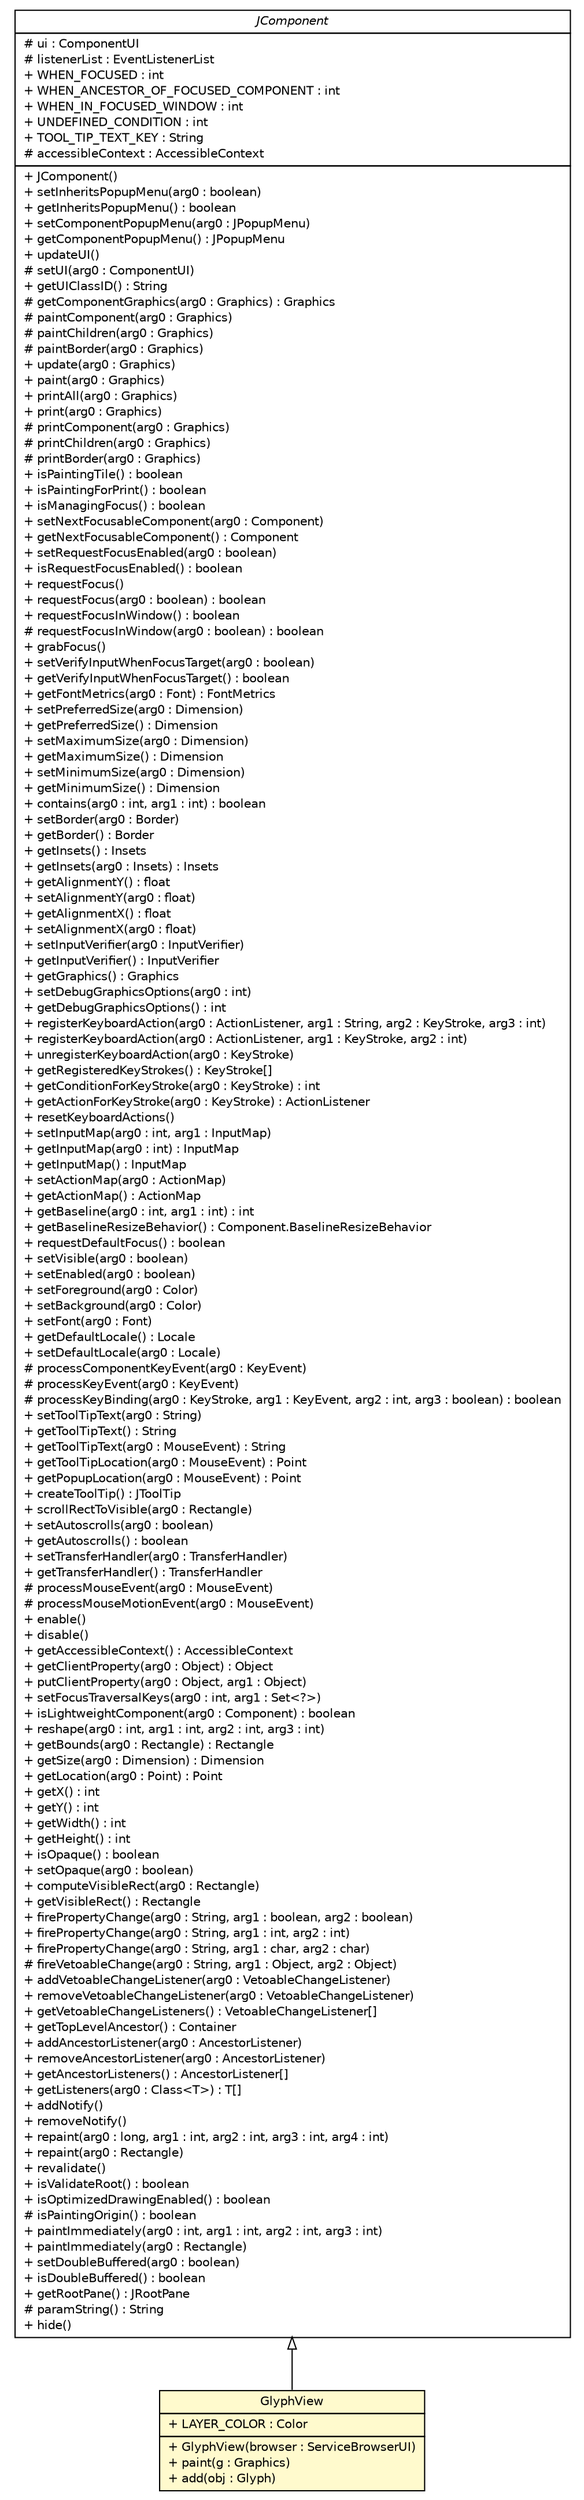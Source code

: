 #!/usr/local/bin/dot
#
# Class diagram 
# Generated by UMLGraph version R5_6 (http://www.umlgraph.org/)
#

digraph G {
	edge [fontname="Helvetica",fontsize=10,labelfontname="Helvetica",labelfontsize=10];
	node [fontname="Helvetica",fontsize=10,shape=plaintext];
	nodesep=0.25;
	ranksep=0.5;
	// sorcer.ssb.tools.plugin.browser.GlyphView
	c221776 [label=<<table title="sorcer.ssb.tools.plugin.browser.GlyphView" border="0" cellborder="1" cellspacing="0" cellpadding="2" port="p" bgcolor="lemonChiffon" href="./GlyphView.html">
		<tr><td><table border="0" cellspacing="0" cellpadding="1">
<tr><td align="center" balign="center"> GlyphView </td></tr>
		</table></td></tr>
		<tr><td><table border="0" cellspacing="0" cellpadding="1">
<tr><td align="left" balign="left"> + LAYER_COLOR : Color </td></tr>
		</table></td></tr>
		<tr><td><table border="0" cellspacing="0" cellpadding="1">
<tr><td align="left" balign="left"> + GlyphView(browser : ServiceBrowserUI) </td></tr>
<tr><td align="left" balign="left"> + paint(g : Graphics) </td></tr>
<tr><td align="left" balign="left"> + add(obj : Glyph) </td></tr>
		</table></td></tr>
		</table>>, URL="./GlyphView.html", fontname="Helvetica", fontcolor="black", fontsize=10.0];
	//sorcer.ssb.tools.plugin.browser.GlyphView extends javax.swing.JComponent
	c221868:p -> c221776:p [dir=back,arrowtail=empty];
	// javax.swing.JComponent
	c221868 [label=<<table title="javax.swing.JComponent" border="0" cellborder="1" cellspacing="0" cellpadding="2" port="p" href="http://docs.oracle.com/javase/7/docs/api/javax/swing/JComponent.html">
		<tr><td><table border="0" cellspacing="0" cellpadding="1">
<tr><td align="center" balign="center"><font face="Helvetica-Oblique"> JComponent </font></td></tr>
		</table></td></tr>
		<tr><td><table border="0" cellspacing="0" cellpadding="1">
<tr><td align="left" balign="left"> # ui : ComponentUI </td></tr>
<tr><td align="left" balign="left"> # listenerList : EventListenerList </td></tr>
<tr><td align="left" balign="left"> + WHEN_FOCUSED : int </td></tr>
<tr><td align="left" balign="left"> + WHEN_ANCESTOR_OF_FOCUSED_COMPONENT : int </td></tr>
<tr><td align="left" balign="left"> + WHEN_IN_FOCUSED_WINDOW : int </td></tr>
<tr><td align="left" balign="left"> + UNDEFINED_CONDITION : int </td></tr>
<tr><td align="left" balign="left"> + TOOL_TIP_TEXT_KEY : String </td></tr>
<tr><td align="left" balign="left"> # accessibleContext : AccessibleContext </td></tr>
		</table></td></tr>
		<tr><td><table border="0" cellspacing="0" cellpadding="1">
<tr><td align="left" balign="left"> + JComponent() </td></tr>
<tr><td align="left" balign="left"> + setInheritsPopupMenu(arg0 : boolean) </td></tr>
<tr><td align="left" balign="left"> + getInheritsPopupMenu() : boolean </td></tr>
<tr><td align="left" balign="left"> + setComponentPopupMenu(arg0 : JPopupMenu) </td></tr>
<tr><td align="left" balign="left"> + getComponentPopupMenu() : JPopupMenu </td></tr>
<tr><td align="left" balign="left"> + updateUI() </td></tr>
<tr><td align="left" balign="left"> # setUI(arg0 : ComponentUI) </td></tr>
<tr><td align="left" balign="left"> + getUIClassID() : String </td></tr>
<tr><td align="left" balign="left"> # getComponentGraphics(arg0 : Graphics) : Graphics </td></tr>
<tr><td align="left" balign="left"> # paintComponent(arg0 : Graphics) </td></tr>
<tr><td align="left" balign="left"> # paintChildren(arg0 : Graphics) </td></tr>
<tr><td align="left" balign="left"> # paintBorder(arg0 : Graphics) </td></tr>
<tr><td align="left" balign="left"> + update(arg0 : Graphics) </td></tr>
<tr><td align="left" balign="left"> + paint(arg0 : Graphics) </td></tr>
<tr><td align="left" balign="left"> + printAll(arg0 : Graphics) </td></tr>
<tr><td align="left" balign="left"> + print(arg0 : Graphics) </td></tr>
<tr><td align="left" balign="left"> # printComponent(arg0 : Graphics) </td></tr>
<tr><td align="left" balign="left"> # printChildren(arg0 : Graphics) </td></tr>
<tr><td align="left" balign="left"> # printBorder(arg0 : Graphics) </td></tr>
<tr><td align="left" balign="left"> + isPaintingTile() : boolean </td></tr>
<tr><td align="left" balign="left"> + isPaintingForPrint() : boolean </td></tr>
<tr><td align="left" balign="left"> + isManagingFocus() : boolean </td></tr>
<tr><td align="left" balign="left"> + setNextFocusableComponent(arg0 : Component) </td></tr>
<tr><td align="left" balign="left"> + getNextFocusableComponent() : Component </td></tr>
<tr><td align="left" balign="left"> + setRequestFocusEnabled(arg0 : boolean) </td></tr>
<tr><td align="left" balign="left"> + isRequestFocusEnabled() : boolean </td></tr>
<tr><td align="left" balign="left"> + requestFocus() </td></tr>
<tr><td align="left" balign="left"> + requestFocus(arg0 : boolean) : boolean </td></tr>
<tr><td align="left" balign="left"> + requestFocusInWindow() : boolean </td></tr>
<tr><td align="left" balign="left"> # requestFocusInWindow(arg0 : boolean) : boolean </td></tr>
<tr><td align="left" balign="left"> + grabFocus() </td></tr>
<tr><td align="left" balign="left"> + setVerifyInputWhenFocusTarget(arg0 : boolean) </td></tr>
<tr><td align="left" balign="left"> + getVerifyInputWhenFocusTarget() : boolean </td></tr>
<tr><td align="left" balign="left"> + getFontMetrics(arg0 : Font) : FontMetrics </td></tr>
<tr><td align="left" balign="left"> + setPreferredSize(arg0 : Dimension) </td></tr>
<tr><td align="left" balign="left"> + getPreferredSize() : Dimension </td></tr>
<tr><td align="left" balign="left"> + setMaximumSize(arg0 : Dimension) </td></tr>
<tr><td align="left" balign="left"> + getMaximumSize() : Dimension </td></tr>
<tr><td align="left" balign="left"> + setMinimumSize(arg0 : Dimension) </td></tr>
<tr><td align="left" balign="left"> + getMinimumSize() : Dimension </td></tr>
<tr><td align="left" balign="left"> + contains(arg0 : int, arg1 : int) : boolean </td></tr>
<tr><td align="left" balign="left"> + setBorder(arg0 : Border) </td></tr>
<tr><td align="left" balign="left"> + getBorder() : Border </td></tr>
<tr><td align="left" balign="left"> + getInsets() : Insets </td></tr>
<tr><td align="left" balign="left"> + getInsets(arg0 : Insets) : Insets </td></tr>
<tr><td align="left" balign="left"> + getAlignmentY() : float </td></tr>
<tr><td align="left" balign="left"> + setAlignmentY(arg0 : float) </td></tr>
<tr><td align="left" balign="left"> + getAlignmentX() : float </td></tr>
<tr><td align="left" balign="left"> + setAlignmentX(arg0 : float) </td></tr>
<tr><td align="left" balign="left"> + setInputVerifier(arg0 : InputVerifier) </td></tr>
<tr><td align="left" balign="left"> + getInputVerifier() : InputVerifier </td></tr>
<tr><td align="left" balign="left"> + getGraphics() : Graphics </td></tr>
<tr><td align="left" balign="left"> + setDebugGraphicsOptions(arg0 : int) </td></tr>
<tr><td align="left" balign="left"> + getDebugGraphicsOptions() : int </td></tr>
<tr><td align="left" balign="left"> + registerKeyboardAction(arg0 : ActionListener, arg1 : String, arg2 : KeyStroke, arg3 : int) </td></tr>
<tr><td align="left" balign="left"> + registerKeyboardAction(arg0 : ActionListener, arg1 : KeyStroke, arg2 : int) </td></tr>
<tr><td align="left" balign="left"> + unregisterKeyboardAction(arg0 : KeyStroke) </td></tr>
<tr><td align="left" balign="left"> + getRegisteredKeyStrokes() : KeyStroke[] </td></tr>
<tr><td align="left" balign="left"> + getConditionForKeyStroke(arg0 : KeyStroke) : int </td></tr>
<tr><td align="left" balign="left"> + getActionForKeyStroke(arg0 : KeyStroke) : ActionListener </td></tr>
<tr><td align="left" balign="left"> + resetKeyboardActions() </td></tr>
<tr><td align="left" balign="left"> + setInputMap(arg0 : int, arg1 : InputMap) </td></tr>
<tr><td align="left" balign="left"> + getInputMap(arg0 : int) : InputMap </td></tr>
<tr><td align="left" balign="left"> + getInputMap() : InputMap </td></tr>
<tr><td align="left" balign="left"> + setActionMap(arg0 : ActionMap) </td></tr>
<tr><td align="left" balign="left"> + getActionMap() : ActionMap </td></tr>
<tr><td align="left" balign="left"> + getBaseline(arg0 : int, arg1 : int) : int </td></tr>
<tr><td align="left" balign="left"> + getBaselineResizeBehavior() : Component.BaselineResizeBehavior </td></tr>
<tr><td align="left" balign="left"> + requestDefaultFocus() : boolean </td></tr>
<tr><td align="left" balign="left"> + setVisible(arg0 : boolean) </td></tr>
<tr><td align="left" balign="left"> + setEnabled(arg0 : boolean) </td></tr>
<tr><td align="left" balign="left"> + setForeground(arg0 : Color) </td></tr>
<tr><td align="left" balign="left"> + setBackground(arg0 : Color) </td></tr>
<tr><td align="left" balign="left"> + setFont(arg0 : Font) </td></tr>
<tr><td align="left" balign="left"> + getDefaultLocale() : Locale </td></tr>
<tr><td align="left" balign="left"> + setDefaultLocale(arg0 : Locale) </td></tr>
<tr><td align="left" balign="left"> # processComponentKeyEvent(arg0 : KeyEvent) </td></tr>
<tr><td align="left" balign="left"> # processKeyEvent(arg0 : KeyEvent) </td></tr>
<tr><td align="left" balign="left"> # processKeyBinding(arg0 : KeyStroke, arg1 : KeyEvent, arg2 : int, arg3 : boolean) : boolean </td></tr>
<tr><td align="left" balign="left"> + setToolTipText(arg0 : String) </td></tr>
<tr><td align="left" balign="left"> + getToolTipText() : String </td></tr>
<tr><td align="left" balign="left"> + getToolTipText(arg0 : MouseEvent) : String </td></tr>
<tr><td align="left" balign="left"> + getToolTipLocation(arg0 : MouseEvent) : Point </td></tr>
<tr><td align="left" balign="left"> + getPopupLocation(arg0 : MouseEvent) : Point </td></tr>
<tr><td align="left" balign="left"> + createToolTip() : JToolTip </td></tr>
<tr><td align="left" balign="left"> + scrollRectToVisible(arg0 : Rectangle) </td></tr>
<tr><td align="left" balign="left"> + setAutoscrolls(arg0 : boolean) </td></tr>
<tr><td align="left" balign="left"> + getAutoscrolls() : boolean </td></tr>
<tr><td align="left" balign="left"> + setTransferHandler(arg0 : TransferHandler) </td></tr>
<tr><td align="left" balign="left"> + getTransferHandler() : TransferHandler </td></tr>
<tr><td align="left" balign="left"> # processMouseEvent(arg0 : MouseEvent) </td></tr>
<tr><td align="left" balign="left"> # processMouseMotionEvent(arg0 : MouseEvent) </td></tr>
<tr><td align="left" balign="left"> + enable() </td></tr>
<tr><td align="left" balign="left"> + disable() </td></tr>
<tr><td align="left" balign="left"> + getAccessibleContext() : AccessibleContext </td></tr>
<tr><td align="left" balign="left"> + getClientProperty(arg0 : Object) : Object </td></tr>
<tr><td align="left" balign="left"> + putClientProperty(arg0 : Object, arg1 : Object) </td></tr>
<tr><td align="left" balign="left"> + setFocusTraversalKeys(arg0 : int, arg1 : Set&lt;?&gt;) </td></tr>
<tr><td align="left" balign="left"> + isLightweightComponent(arg0 : Component) : boolean </td></tr>
<tr><td align="left" balign="left"> + reshape(arg0 : int, arg1 : int, arg2 : int, arg3 : int) </td></tr>
<tr><td align="left" balign="left"> + getBounds(arg0 : Rectangle) : Rectangle </td></tr>
<tr><td align="left" balign="left"> + getSize(arg0 : Dimension) : Dimension </td></tr>
<tr><td align="left" balign="left"> + getLocation(arg0 : Point) : Point </td></tr>
<tr><td align="left" balign="left"> + getX() : int </td></tr>
<tr><td align="left" balign="left"> + getY() : int </td></tr>
<tr><td align="left" balign="left"> + getWidth() : int </td></tr>
<tr><td align="left" balign="left"> + getHeight() : int </td></tr>
<tr><td align="left" balign="left"> + isOpaque() : boolean </td></tr>
<tr><td align="left" balign="left"> + setOpaque(arg0 : boolean) </td></tr>
<tr><td align="left" balign="left"> + computeVisibleRect(arg0 : Rectangle) </td></tr>
<tr><td align="left" balign="left"> + getVisibleRect() : Rectangle </td></tr>
<tr><td align="left" balign="left"> + firePropertyChange(arg0 : String, arg1 : boolean, arg2 : boolean) </td></tr>
<tr><td align="left" balign="left"> + firePropertyChange(arg0 : String, arg1 : int, arg2 : int) </td></tr>
<tr><td align="left" balign="left"> + firePropertyChange(arg0 : String, arg1 : char, arg2 : char) </td></tr>
<tr><td align="left" balign="left"> # fireVetoableChange(arg0 : String, arg1 : Object, arg2 : Object) </td></tr>
<tr><td align="left" balign="left"> + addVetoableChangeListener(arg0 : VetoableChangeListener) </td></tr>
<tr><td align="left" balign="left"> + removeVetoableChangeListener(arg0 : VetoableChangeListener) </td></tr>
<tr><td align="left" balign="left"> + getVetoableChangeListeners() : VetoableChangeListener[] </td></tr>
<tr><td align="left" balign="left"> + getTopLevelAncestor() : Container </td></tr>
<tr><td align="left" balign="left"> + addAncestorListener(arg0 : AncestorListener) </td></tr>
<tr><td align="left" balign="left"> + removeAncestorListener(arg0 : AncestorListener) </td></tr>
<tr><td align="left" balign="left"> + getAncestorListeners() : AncestorListener[] </td></tr>
<tr><td align="left" balign="left"> + getListeners(arg0 : Class&lt;T&gt;) : T[] </td></tr>
<tr><td align="left" balign="left"> + addNotify() </td></tr>
<tr><td align="left" balign="left"> + removeNotify() </td></tr>
<tr><td align="left" balign="left"> + repaint(arg0 : long, arg1 : int, arg2 : int, arg3 : int, arg4 : int) </td></tr>
<tr><td align="left" balign="left"> + repaint(arg0 : Rectangle) </td></tr>
<tr><td align="left" balign="left"> + revalidate() </td></tr>
<tr><td align="left" balign="left"> + isValidateRoot() : boolean </td></tr>
<tr><td align="left" balign="left"> + isOptimizedDrawingEnabled() : boolean </td></tr>
<tr><td align="left" balign="left"> # isPaintingOrigin() : boolean </td></tr>
<tr><td align="left" balign="left"> + paintImmediately(arg0 : int, arg1 : int, arg2 : int, arg3 : int) </td></tr>
<tr><td align="left" balign="left"> + paintImmediately(arg0 : Rectangle) </td></tr>
<tr><td align="left" balign="left"> + setDoubleBuffered(arg0 : boolean) </td></tr>
<tr><td align="left" balign="left"> + isDoubleBuffered() : boolean </td></tr>
<tr><td align="left" balign="left"> + getRootPane() : JRootPane </td></tr>
<tr><td align="left" balign="left"> # paramString() : String </td></tr>
<tr><td align="left" balign="left"> + hide() </td></tr>
		</table></td></tr>
		</table>>, URL="http://docs.oracle.com/javase/7/docs/api/javax/swing/JComponent.html", fontname="Helvetica", fontcolor="black", fontsize=10.0];
}

